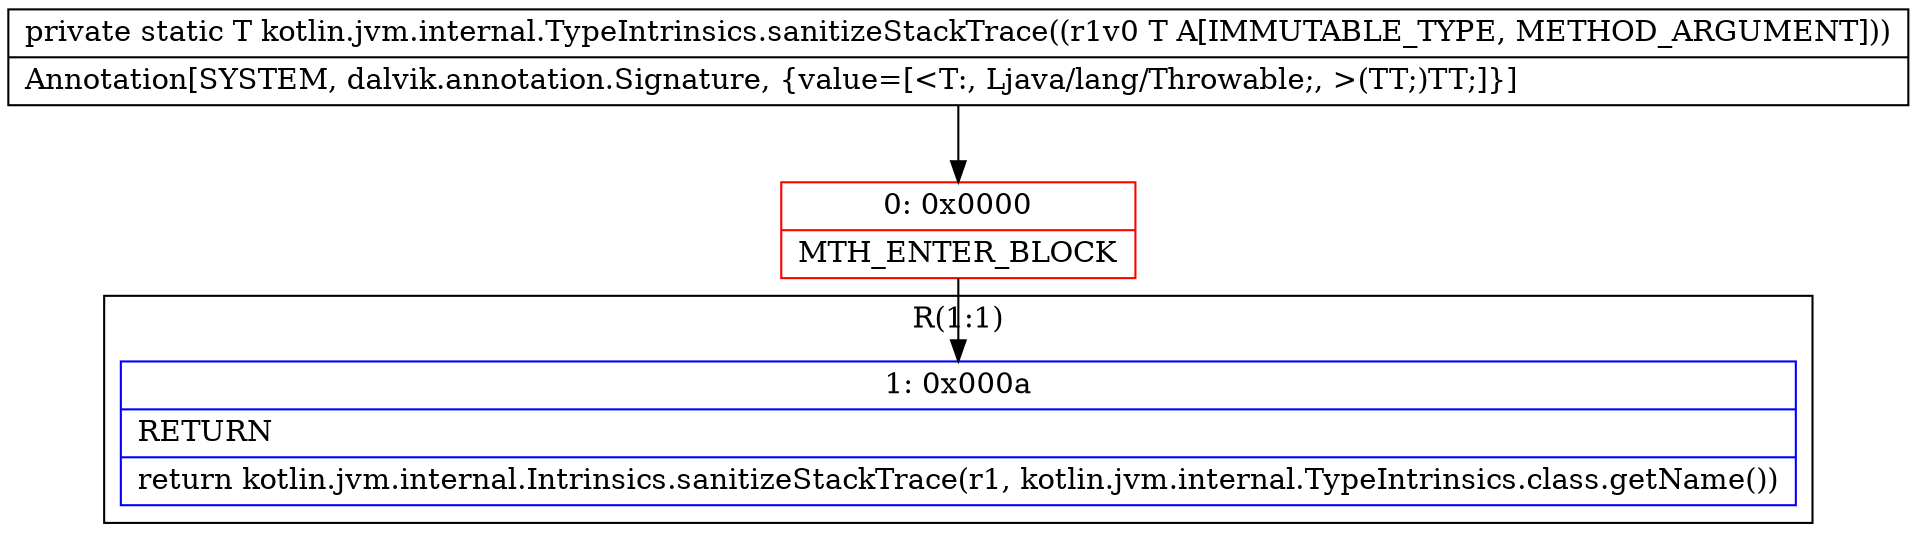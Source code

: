 digraph "CFG forkotlin.jvm.internal.TypeIntrinsics.sanitizeStackTrace(Ljava\/lang\/Throwable;)Ljava\/lang\/Throwable;" {
subgraph cluster_Region_1193726954 {
label = "R(1:1)";
node [shape=record,color=blue];
Node_1 [shape=record,label="{1\:\ 0x000a|RETURN\l|return kotlin.jvm.internal.Intrinsics.sanitizeStackTrace(r1, kotlin.jvm.internal.TypeIntrinsics.class.getName())\l}"];
}
Node_0 [shape=record,color=red,label="{0\:\ 0x0000|MTH_ENTER_BLOCK\l}"];
MethodNode[shape=record,label="{private static T kotlin.jvm.internal.TypeIntrinsics.sanitizeStackTrace((r1v0 T A[IMMUTABLE_TYPE, METHOD_ARGUMENT]))  | Annotation[SYSTEM, dalvik.annotation.Signature, \{value=[\<T:, Ljava\/lang\/Throwable;, \>(TT;)TT;]\}]\l}"];
MethodNode -> Node_0;
Node_0 -> Node_1;
}

